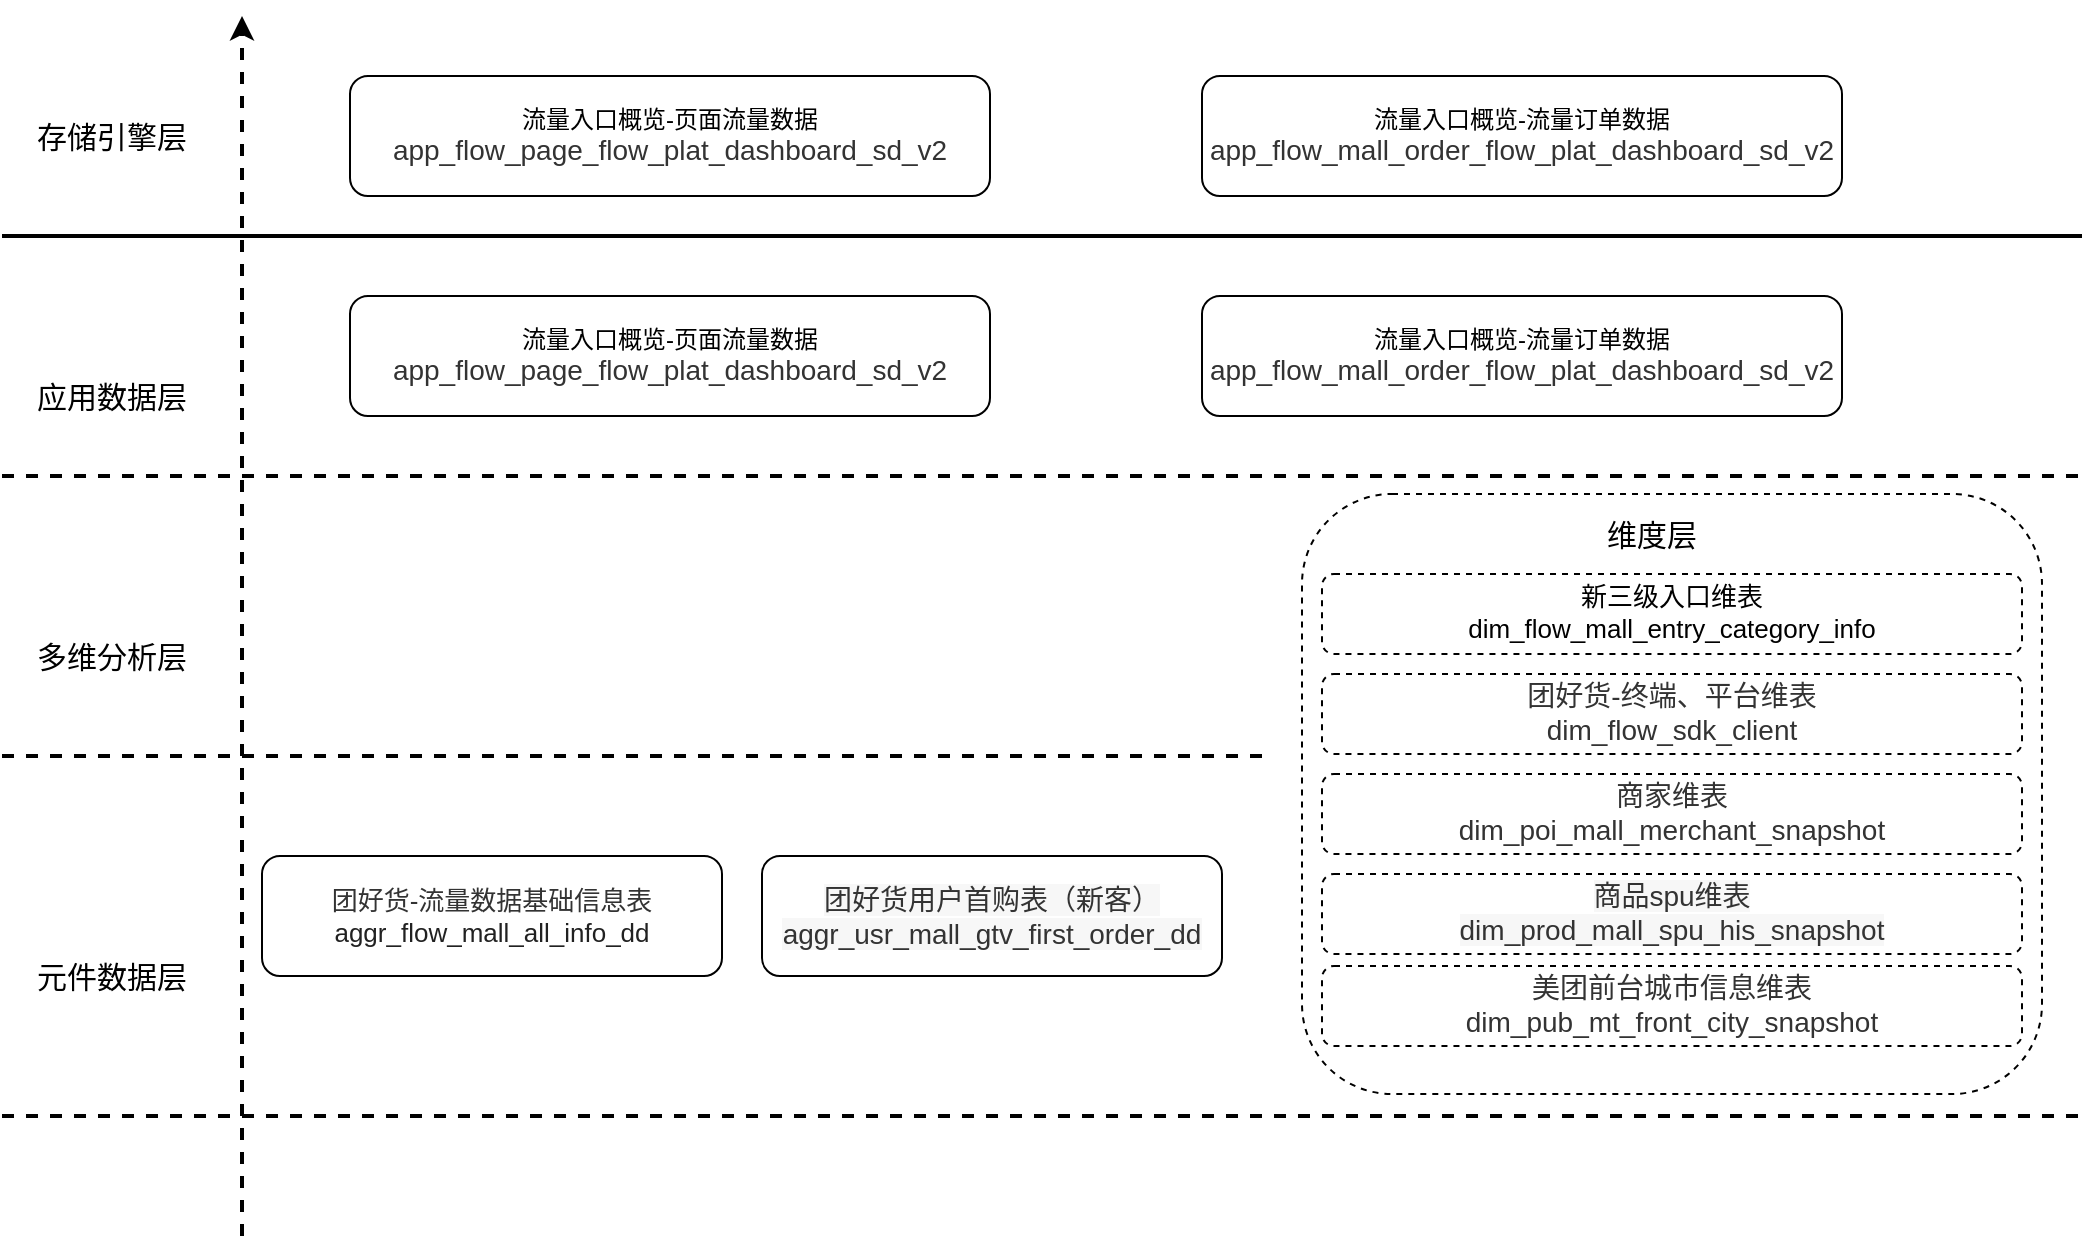 <mxfile version="14.4.9" type="github">
  <diagram id="OeP2AHUysWPKijfKi4_X" name="第 1 页">
    <mxGraphModel dx="2125" dy="2002" grid="1" gridSize="10" guides="1" tooltips="1" connect="1" arrows="1" fold="1" page="1" pageScale="1" pageWidth="827" pageHeight="1169" math="0" shadow="0">
      <root>
        <mxCell id="0" />
        <mxCell id="1" parent="0" />
        <mxCell id="kPt-TLvVaPKsZAV-JvER-2" value="" style="endArrow=classic;html=1;dashed=1;strokeWidth=2;" edge="1" parent="1">
          <mxGeometry width="50" height="50" relative="1" as="geometry">
            <mxPoint x="40" y="540" as="sourcePoint" />
            <mxPoint x="40" y="-70" as="targetPoint" />
          </mxGeometry>
        </mxCell>
        <mxCell id="kPt-TLvVaPKsZAV-JvER-3" value="" style="endArrow=none;dashed=1;html=1;strokeWidth=2;" edge="1" parent="1">
          <mxGeometry width="50" height="50" relative="1" as="geometry">
            <mxPoint x="-80" y="480" as="sourcePoint" />
            <mxPoint x="960" y="480" as="targetPoint" />
          </mxGeometry>
        </mxCell>
        <mxCell id="kPt-TLvVaPKsZAV-JvER-4" value="" style="endArrow=none;dashed=1;html=1;strokeWidth=2;" edge="1" parent="1">
          <mxGeometry width="50" height="50" relative="1" as="geometry">
            <mxPoint x="-80" y="300" as="sourcePoint" />
            <mxPoint x="550" y="300" as="targetPoint" />
          </mxGeometry>
        </mxCell>
        <mxCell id="kPt-TLvVaPKsZAV-JvER-5" value="" style="endArrow=none;dashed=1;html=1;strokeWidth=2;" edge="1" parent="1">
          <mxGeometry width="50" height="50" relative="1" as="geometry">
            <mxPoint x="-80" y="160" as="sourcePoint" />
            <mxPoint x="960" y="160" as="targetPoint" />
          </mxGeometry>
        </mxCell>
        <mxCell id="kPt-TLvVaPKsZAV-JvER-6" value="&lt;font style=&quot;font-size: 15px&quot;&gt;元件数据层&lt;/font&gt;" style="text;html=1;strokeColor=none;fillColor=none;align=center;verticalAlign=middle;whiteSpace=wrap;rounded=0;" vertex="1" parent="1">
          <mxGeometry x="-80" y="400" width="110" height="20" as="geometry" />
        </mxCell>
        <mxCell id="kPt-TLvVaPKsZAV-JvER-7" value="&lt;font style=&quot;font-size: 15px&quot;&gt;应用数据层&lt;/font&gt;" style="text;html=1;strokeColor=none;fillColor=none;align=center;verticalAlign=middle;whiteSpace=wrap;rounded=0;" vertex="1" parent="1">
          <mxGeometry x="-80" y="110" width="110" height="20" as="geometry" />
        </mxCell>
        <mxCell id="kPt-TLvVaPKsZAV-JvER-8" value="&lt;font style=&quot;font-size: 15px&quot;&gt;多维分析层&lt;/font&gt;" style="text;html=1;strokeColor=none;fillColor=none;align=center;verticalAlign=middle;whiteSpace=wrap;rounded=0;" vertex="1" parent="1">
          <mxGeometry x="-80" y="240" width="110" height="20" as="geometry" />
        </mxCell>
        <mxCell id="kPt-TLvVaPKsZAV-JvER-9" value="" style="endArrow=none;html=1;strokeWidth=2;" edge="1" parent="1">
          <mxGeometry width="50" height="50" relative="1" as="geometry">
            <mxPoint x="-80" y="40" as="sourcePoint" />
            <mxPoint x="960" y="40" as="targetPoint" />
          </mxGeometry>
        </mxCell>
        <mxCell id="kPt-TLvVaPKsZAV-JvER-10" value="流量入口概览-页面流量数据&lt;span style=&quot;color: rgb(51 , 51 , 51) ; font-family: &amp;#34;__symbol&amp;#34; , , &amp;#34;segoe ui&amp;#34; , &amp;#34;roboto&amp;#34; , &amp;#34;helvetica neue&amp;#34; , &amp;#34;helvetica&amp;#34; , &amp;#34;pingfang sc&amp;#34; , &amp;#34;hiragino sans gb&amp;#34; , &amp;#34;microsoft yahei&amp;#34; , &amp;#34;simsun&amp;#34; , sans-serif ; font-size: 14px ; background-color: rgb(255 , 255 , 255)&quot;&gt;app_flow_page_flow_plat_dashboard_sd_v2&lt;/span&gt;" style="rounded=1;whiteSpace=wrap;html=1;" vertex="1" parent="1">
          <mxGeometry x="94" y="70" width="320" height="60" as="geometry" />
        </mxCell>
        <mxCell id="kPt-TLvVaPKsZAV-JvER-11" value="流量入口概览-流量订单数据&lt;span style=&quot;color: rgb(51 , 51 , 51) ; font-family: &amp;#34;__symbol&amp;#34; , , &amp;#34;segoe ui&amp;#34; , &amp;#34;roboto&amp;#34; , &amp;#34;helvetica neue&amp;#34; , &amp;#34;helvetica&amp;#34; , &amp;#34;pingfang sc&amp;#34; , &amp;#34;hiragino sans gb&amp;#34; , &amp;#34;microsoft yahei&amp;#34; , &amp;#34;simsun&amp;#34; , sans-serif ; font-size: 14px ; background-color: rgb(255 , 255 , 255)&quot;&gt;app_flow_mall_order_flow_plat_dashboard_sd_v2&lt;/span&gt;" style="rounded=1;whiteSpace=wrap;html=1;" vertex="1" parent="1">
          <mxGeometry x="520" y="70" width="320" height="60" as="geometry" />
        </mxCell>
        <mxCell id="kPt-TLvVaPKsZAV-JvER-12" value="&lt;font style=&quot;font-size: 13px&quot;&gt;&lt;span style=&quot;color: rgb(51 , 51 , 51) ; background-color: rgb(255 , 255 , 255)&quot;&gt;团好货-流量数据基础信息表&lt;br&gt;&lt;/span&gt;&lt;span style=&quot;color: rgba(0 , 0 , 0 , 0.87) ; background-color: rgb(255 , 255 , 255)&quot;&gt;aggr_flow_mall_all_info_dd&lt;/span&gt;&lt;/font&gt;" style="rounded=1;whiteSpace=wrap;html=1;" vertex="1" parent="1">
          <mxGeometry x="50" y="350" width="230" height="60" as="geometry" />
        </mxCell>
        <mxCell id="kPt-TLvVaPKsZAV-JvER-13" value="" style="rounded=1;whiteSpace=wrap;html=1;dashed=1;glass=0;" vertex="1" parent="1">
          <mxGeometry x="570" y="169" width="370" height="300" as="geometry" />
        </mxCell>
        <mxCell id="kPt-TLvVaPKsZAV-JvER-14" value="&lt;font style=&quot;font-size: 15px&quot;&gt;维度层&lt;/font&gt;" style="text;html=1;strokeColor=none;fillColor=none;align=center;verticalAlign=middle;whiteSpace=wrap;rounded=0;" vertex="1" parent="1">
          <mxGeometry x="690" y="179" width="110" height="20" as="geometry" />
        </mxCell>
        <mxCell id="kPt-TLvVaPKsZAV-JvER-15" value="&lt;span style=&quot;background-color: rgb(255 , 255 , 255) ; font-size: 13px&quot;&gt;&lt;font style=&quot;font-size: 13px&quot;&gt;新三级入口维表&lt;br&gt;&lt;/font&gt;&lt;/span&gt;&lt;div style=&quot;line-height: 18px ; font-size: 13px&quot;&gt;&lt;span style=&quot;background-color: rgb(255 , 255 , 255)&quot;&gt;&lt;font style=&quot;font-size: 13px&quot;&gt;dim_flow_mall_entry_category_info&lt;/font&gt;&lt;/span&gt;&lt;/div&gt;" style="rounded=1;whiteSpace=wrap;html=1;dashed=1;" vertex="1" parent="1">
          <mxGeometry x="580" y="209" width="350" height="40" as="geometry" />
        </mxCell>
        <mxCell id="kPt-TLvVaPKsZAV-JvER-20" value="&lt;span style=&quot;color: rgb(51 , 51 , 51) ; font-family: &amp;#34;__symbol&amp;#34; , , &amp;#34;segoe ui&amp;#34; , &amp;#34;roboto&amp;#34; , &amp;#34;helvetica neue&amp;#34; , &amp;#34;helvetica&amp;#34; , &amp;#34;pingfang sc&amp;#34; , &amp;#34;hiragino sans gb&amp;#34; , &amp;#34;microsoft yahei&amp;#34; , &amp;#34;simsun&amp;#34; , sans-serif ; font-size: 14px ; background-color: rgb(255 , 255 , 255)&quot;&gt;团好货-终端、平台维表&lt;/span&gt;&lt;span style=&quot;background-color: rgb(255 , 255 , 255) ; font-size: 13px&quot;&gt;&lt;font style=&quot;font-size: 13px&quot;&gt;&lt;br&gt;&lt;/font&gt;&lt;/span&gt;&lt;div style=&quot;line-height: 18px ; font-size: 13px&quot;&gt;&lt;span style=&quot;color: rgb(51 , 51 , 51) ; font-family: &amp;#34;__symbol&amp;#34; , , &amp;#34;segoe ui&amp;#34; , &amp;#34;roboto&amp;#34; , &amp;#34;helvetica neue&amp;#34; , &amp;#34;helvetica&amp;#34; , &amp;#34;pingfang sc&amp;#34; , &amp;#34;hiragino sans gb&amp;#34; , &amp;#34;microsoft yahei&amp;#34; , &amp;#34;simsun&amp;#34; , sans-serif ; font-size: 14px ; background-color: rgb(255 , 255 , 255)&quot;&gt;dim_flow_sdk_client&lt;/span&gt;&lt;br&gt;&lt;/div&gt;" style="rounded=1;whiteSpace=wrap;html=1;dashed=1;" vertex="1" parent="1">
          <mxGeometry x="580" y="259" width="350" height="40" as="geometry" />
        </mxCell>
        <mxCell id="kPt-TLvVaPKsZAV-JvER-21" value="&lt;span style=&quot;color: rgb(51 , 51 , 51) ; font-family: &amp;#34;__symbol&amp;#34; , , &amp;#34;segoe ui&amp;#34; , &amp;#34;roboto&amp;#34; , &amp;#34;helvetica neue&amp;#34; , &amp;#34;helvetica&amp;#34; , &amp;#34;pingfang sc&amp;#34; , &amp;#34;hiragino sans gb&amp;#34; , &amp;#34;microsoft yahei&amp;#34; , &amp;#34;simsun&amp;#34; , sans-serif ; font-size: 14px ; background-color: rgb(255 , 255 , 255)&quot;&gt;商家维表&lt;/span&gt;&lt;span style=&quot;background-color: rgb(255 , 255 , 255) ; font-size: 13px&quot;&gt;&lt;font style=&quot;font-size: 13px&quot;&gt;&lt;br&gt;&lt;/font&gt;&lt;/span&gt;&lt;div style=&quot;line-height: 18px ; font-size: 13px&quot;&gt;&lt;span style=&quot;color: rgb(51 , 51 , 51) ; font-family: &amp;#34;__symbol&amp;#34; , , &amp;#34;segoe ui&amp;#34; , &amp;#34;roboto&amp;#34; , &amp;#34;helvetica neue&amp;#34; , &amp;#34;helvetica&amp;#34; , &amp;#34;pingfang sc&amp;#34; , &amp;#34;hiragino sans gb&amp;#34; , &amp;#34;microsoft yahei&amp;#34; , &amp;#34;simsun&amp;#34; , sans-serif ; font-size: 14px ; background-color: rgb(255 , 255 , 255)&quot;&gt;dim_poi_mall_merchant_snapshot&lt;/span&gt;&lt;br&gt;&lt;/div&gt;" style="rounded=1;whiteSpace=wrap;html=1;dashed=1;" vertex="1" parent="1">
          <mxGeometry x="580" y="309" width="350" height="40" as="geometry" />
        </mxCell>
        <mxCell id="kPt-TLvVaPKsZAV-JvER-22" value="&lt;span style=&quot;color: rgb(51 , 51 , 51) ; font-family: &amp;#34;__symbol&amp;#34; , , &amp;#34;segoe ui&amp;#34; , &amp;#34;roboto&amp;#34; , &amp;#34;helvetica neue&amp;#34; , &amp;#34;helvetica&amp;#34; , &amp;#34;pingfang sc&amp;#34; , &amp;#34;hiragino sans gb&amp;#34; , &amp;#34;microsoft yahei&amp;#34; , &amp;#34;simsun&amp;#34; , sans-serif ; font-size: 14px ; background-color: rgb(247 , 247 , 247)&quot;&gt;商品spu维表 &lt;/span&gt;&lt;span style=&quot;background-color: rgb(255 , 255 , 255) ; font-size: 13px&quot;&gt;&lt;font style=&quot;font-size: 13px&quot;&gt;&lt;br&gt;&lt;/font&gt;&lt;/span&gt;&lt;div style=&quot;line-height: 18px ; font-size: 13px&quot;&gt;&lt;span style=&quot;color: rgb(51 , 51 , 51) ; font-family: &amp;#34;__symbol&amp;#34; , , &amp;#34;segoe ui&amp;#34; , &amp;#34;roboto&amp;#34; , &amp;#34;helvetica neue&amp;#34; , &amp;#34;helvetica&amp;#34; , &amp;#34;pingfang sc&amp;#34; , &amp;#34;hiragino sans gb&amp;#34; , &amp;#34;microsoft yahei&amp;#34; , &amp;#34;simsun&amp;#34; , sans-serif ; font-size: 14px ; background-color: rgb(247 , 247 , 247)&quot;&gt;dim_prod_mall_spu_his_snapshot&lt;/span&gt;&lt;br&gt;&lt;/div&gt;" style="rounded=1;whiteSpace=wrap;html=1;dashed=1;" vertex="1" parent="1">
          <mxGeometry x="580" y="359" width="350" height="40" as="geometry" />
        </mxCell>
        <mxCell id="kPt-TLvVaPKsZAV-JvER-23" value="&lt;span style=&quot;color: rgb(51 , 51 , 51) ; font-family: &amp;#34;__symbol&amp;#34; , , &amp;#34;segoe ui&amp;#34; , &amp;#34;roboto&amp;#34; , &amp;#34;helvetica neue&amp;#34; , &amp;#34;helvetica&amp;#34; , &amp;#34;pingfang sc&amp;#34; , &amp;#34;hiragino sans gb&amp;#34; , &amp;#34;microsoft yahei&amp;#34; , &amp;#34;simsun&amp;#34; , sans-serif ; font-size: 14px ; background-color: rgb(255 , 255 , 255)&quot;&gt;美团前台城市信息维表&lt;/span&gt;&lt;span style=&quot;background-color: rgb(255 , 255 , 255) ; font-size: 13px&quot;&gt;&lt;font style=&quot;font-size: 13px&quot;&gt;&lt;br&gt;&lt;/font&gt;&lt;/span&gt;&lt;div style=&quot;line-height: 18px ; font-size: 13px&quot;&gt;&lt;span style=&quot;color: rgb(51 , 51 , 51) ; font-family: &amp;#34;__symbol&amp;#34; , , &amp;#34;segoe ui&amp;#34; , &amp;#34;roboto&amp;#34; , &amp;#34;helvetica neue&amp;#34; , &amp;#34;helvetica&amp;#34; , &amp;#34;pingfang sc&amp;#34; , &amp;#34;hiragino sans gb&amp;#34; , &amp;#34;microsoft yahei&amp;#34; , &amp;#34;simsun&amp;#34; , sans-serif ; font-size: 14px ; background-color: rgb(255 , 255 , 255)&quot;&gt;dim_pub_mt_front_city_snapshot&lt;/span&gt;&lt;br&gt;&lt;/div&gt;" style="rounded=1;whiteSpace=wrap;html=1;dashed=1;" vertex="1" parent="1">
          <mxGeometry x="580" y="405" width="350" height="40" as="geometry" />
        </mxCell>
        <mxCell id="kPt-TLvVaPKsZAV-JvER-24" value="&lt;font style=&quot;font-size: 13px&quot;&gt;&lt;span style=&quot;color: rgb(51 , 51 , 51) ; font-family: &amp;#34;__symbol&amp;#34; , , &amp;#34;segoe ui&amp;#34; , &amp;#34;roboto&amp;#34; , &amp;#34;helvetica neue&amp;#34; , &amp;#34;helvetica&amp;#34; , &amp;#34;pingfang sc&amp;#34; , &amp;#34;hiragino sans gb&amp;#34; , &amp;#34;microsoft yahei&amp;#34; , &amp;#34;simsun&amp;#34; , sans-serif ; font-size: 14px ; background-color: rgb(247 , 247 , 247)&quot;&gt;团好货用户首购表（新客）&lt;/span&gt;&lt;span style=&quot;color: rgb(51 , 51 , 51) ; background-color: rgb(255 , 255 , 255)&quot;&gt;&lt;br&gt;&lt;/span&gt;&lt;span style=&quot;color: rgb(51 , 51 , 51) ; font-family: &amp;#34;__symbol&amp;#34; , , &amp;#34;segoe ui&amp;#34; , &amp;#34;roboto&amp;#34; , &amp;#34;helvetica neue&amp;#34; , &amp;#34;helvetica&amp;#34; , &amp;#34;pingfang sc&amp;#34; , &amp;#34;hiragino sans gb&amp;#34; , &amp;#34;microsoft yahei&amp;#34; , &amp;#34;simsun&amp;#34; , sans-serif ; font-size: 14px ; background-color: rgb(247 , 247 , 247)&quot;&gt;aggr_usr_mall_gtv_first_order_dd&lt;/span&gt;&lt;br&gt;&lt;/font&gt;" style="rounded=1;whiteSpace=wrap;html=1;" vertex="1" parent="1">
          <mxGeometry x="300" y="350" width="230" height="60" as="geometry" />
        </mxCell>
        <mxCell id="kPt-TLvVaPKsZAV-JvER-25" value="&lt;font style=&quot;font-size: 15px&quot;&gt;存储引擎层&lt;/font&gt;" style="text;html=1;strokeColor=none;fillColor=none;align=center;verticalAlign=middle;whiteSpace=wrap;rounded=0;" vertex="1" parent="1">
          <mxGeometry x="-80" y="-20" width="110" height="20" as="geometry" />
        </mxCell>
        <mxCell id="kPt-TLvVaPKsZAV-JvER-26" value="流量入口概览-页面流量数据&lt;span style=&quot;color: rgb(51 , 51 , 51) ; font-family: &amp;#34;__symbol&amp;#34; , , &amp;#34;segoe ui&amp;#34; , &amp;#34;roboto&amp;#34; , &amp;#34;helvetica neue&amp;#34; , &amp;#34;helvetica&amp;#34; , &amp;#34;pingfang sc&amp;#34; , &amp;#34;hiragino sans gb&amp;#34; , &amp;#34;microsoft yahei&amp;#34; , &amp;#34;simsun&amp;#34; , sans-serif ; font-size: 14px ; background-color: rgb(255 , 255 , 255)&quot;&gt;app_flow_page_flow_plat_dashboard_sd_v2&lt;/span&gt;" style="rounded=1;whiteSpace=wrap;html=1;" vertex="1" parent="1">
          <mxGeometry x="94" y="-40" width="320" height="60" as="geometry" />
        </mxCell>
        <mxCell id="kPt-TLvVaPKsZAV-JvER-27" value="流量入口概览-流量订单数据&lt;span style=&quot;color: rgb(51 , 51 , 51) ; font-family: &amp;#34;__symbol&amp;#34; , , &amp;#34;segoe ui&amp;#34; , &amp;#34;roboto&amp;#34; , &amp;#34;helvetica neue&amp;#34; , &amp;#34;helvetica&amp;#34; , &amp;#34;pingfang sc&amp;#34; , &amp;#34;hiragino sans gb&amp;#34; , &amp;#34;microsoft yahei&amp;#34; , &amp;#34;simsun&amp;#34; , sans-serif ; font-size: 14px ; background-color: rgb(255 , 255 , 255)&quot;&gt;app_flow_mall_order_flow_plat_dashboard_sd_v2&lt;/span&gt;" style="rounded=1;whiteSpace=wrap;html=1;" vertex="1" parent="1">
          <mxGeometry x="520" y="-40" width="320" height="60" as="geometry" />
        </mxCell>
      </root>
    </mxGraphModel>
  </diagram>
</mxfile>
